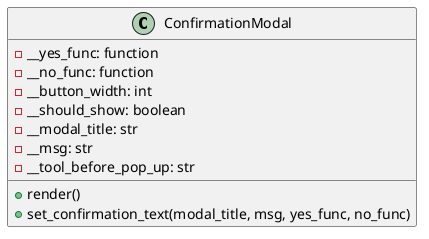 @startuml
'https://plantuml.com/class-diagram

class ConfirmationModal {

        - __yes_func: function
        - __no_func: function
        - __button_width: int
        - __should_show: boolean
        - __modal_title: str
        - __msg: str
        - __tool_before_pop_up: str

        + render()
        + set_confirmation_text(modal_title, msg, yes_func, no_func)

}

@enduml
